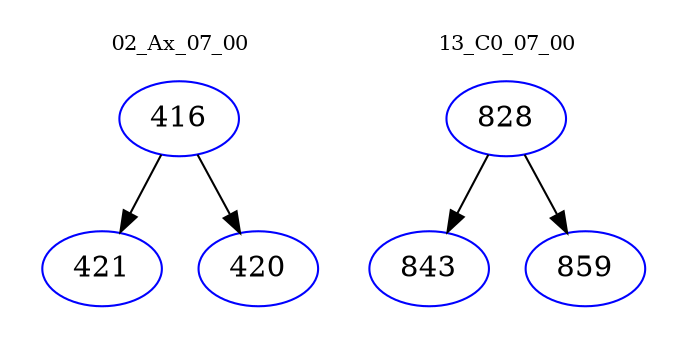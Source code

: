 digraph{
subgraph cluster_0 {
color = white
label = "02_Ax_07_00";
fontsize=10;
T0_416 [label="416", color="blue"]
T0_416 -> T0_421 [color="black"]
T0_421 [label="421", color="blue"]
T0_416 -> T0_420 [color="black"]
T0_420 [label="420", color="blue"]
}
subgraph cluster_1 {
color = white
label = "13_C0_07_00";
fontsize=10;
T1_828 [label="828", color="blue"]
T1_828 -> T1_843 [color="black"]
T1_843 [label="843", color="blue"]
T1_828 -> T1_859 [color="black"]
T1_859 [label="859", color="blue"]
}
}
